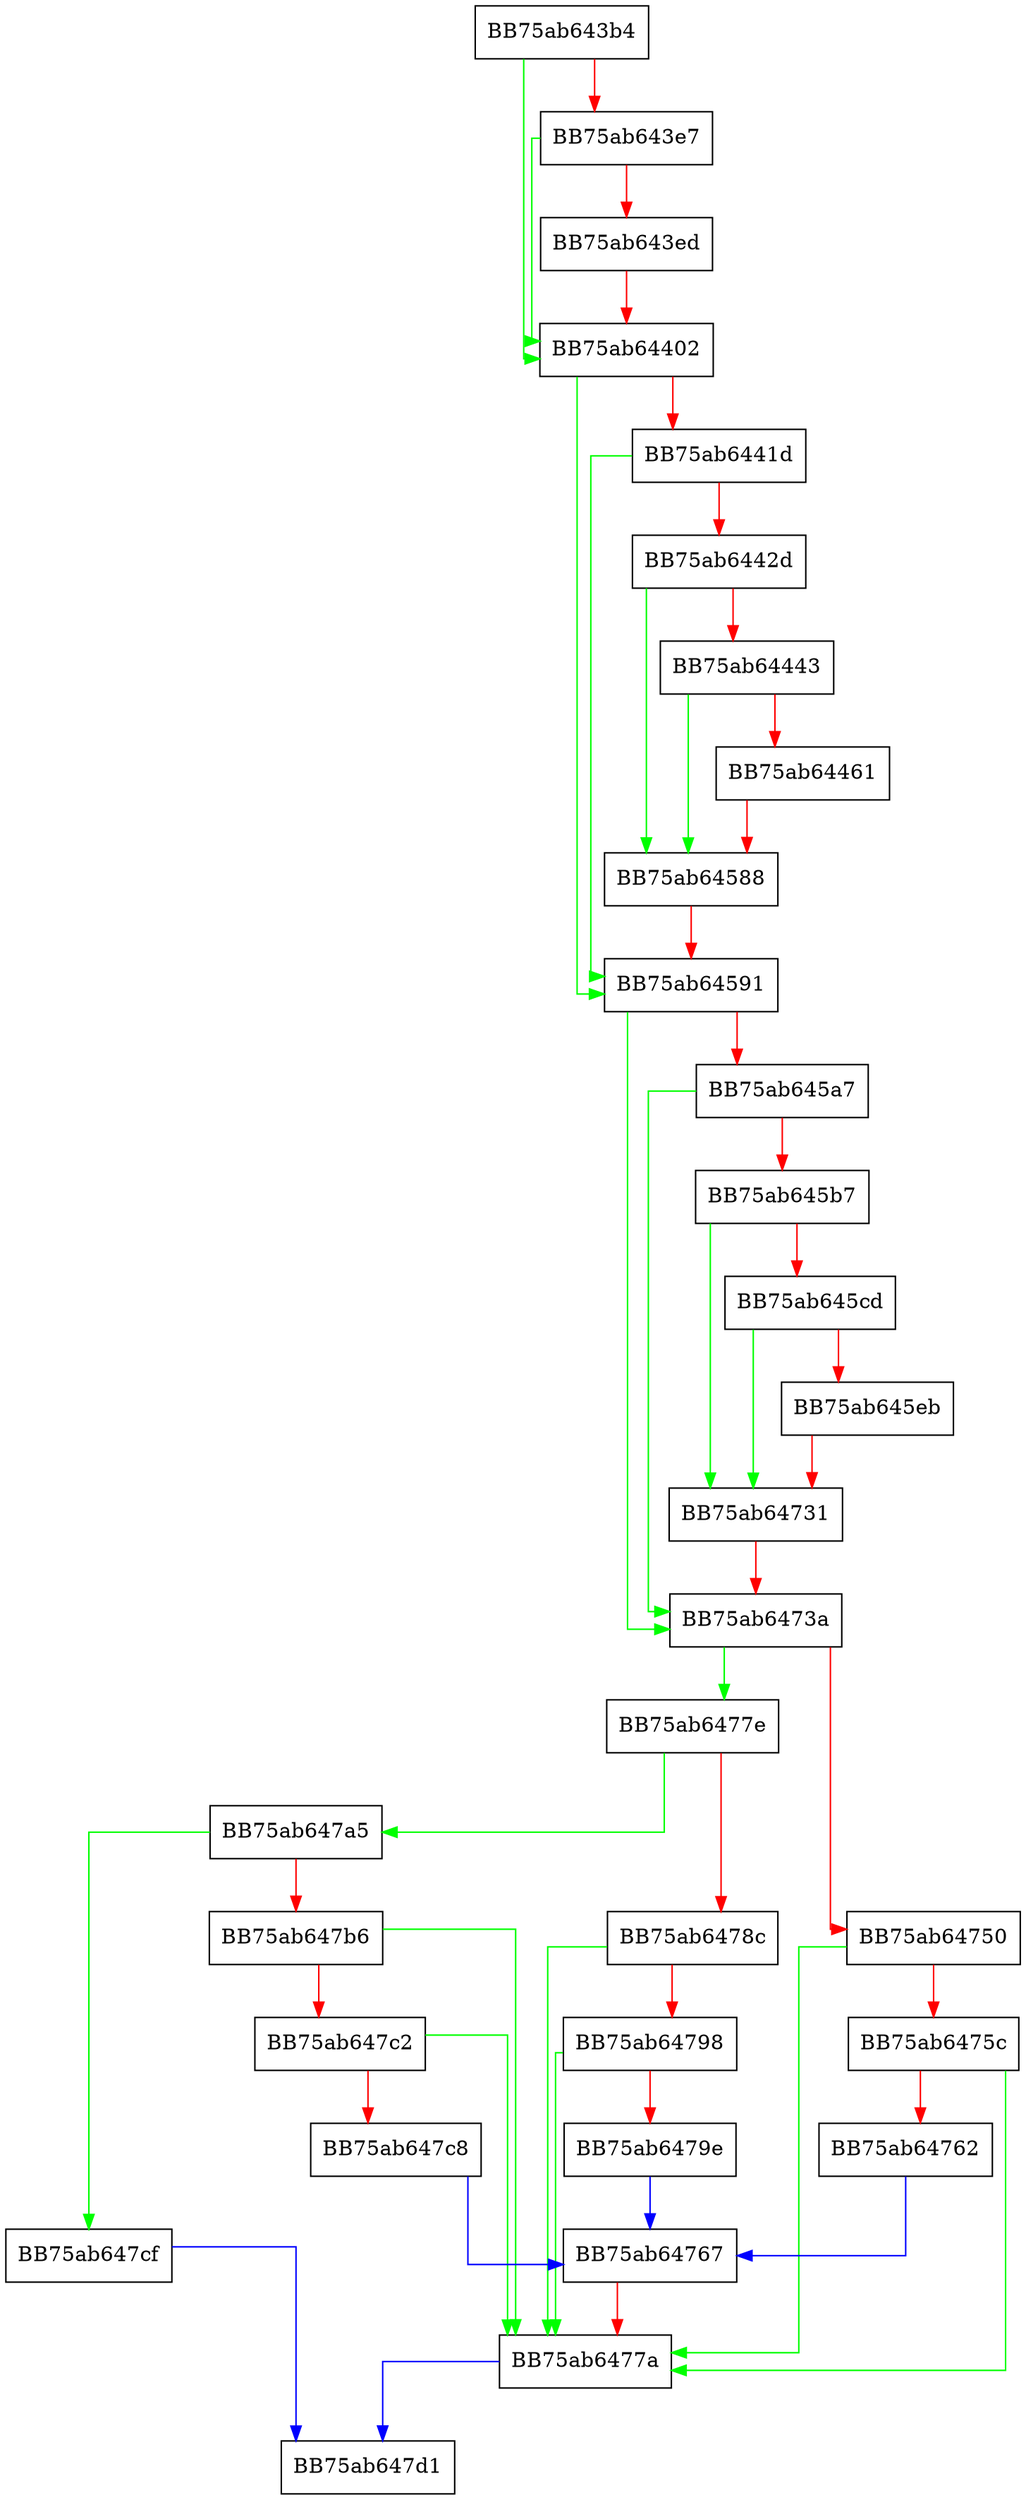 digraph RecreateCorruptedDb {
  node [shape="box"];
  graph [splines=ortho];
  BB75ab643b4 -> BB75ab64402 [color="green"];
  BB75ab643b4 -> BB75ab643e7 [color="red"];
  BB75ab643e7 -> BB75ab64402 [color="green"];
  BB75ab643e7 -> BB75ab643ed [color="red"];
  BB75ab643ed -> BB75ab64402 [color="red"];
  BB75ab64402 -> BB75ab64591 [color="green"];
  BB75ab64402 -> BB75ab6441d [color="red"];
  BB75ab6441d -> BB75ab64591 [color="green"];
  BB75ab6441d -> BB75ab6442d [color="red"];
  BB75ab6442d -> BB75ab64588 [color="green"];
  BB75ab6442d -> BB75ab64443 [color="red"];
  BB75ab64443 -> BB75ab64588 [color="green"];
  BB75ab64443 -> BB75ab64461 [color="red"];
  BB75ab64461 -> BB75ab64588 [color="red"];
  BB75ab64588 -> BB75ab64591 [color="red"];
  BB75ab64591 -> BB75ab6473a [color="green"];
  BB75ab64591 -> BB75ab645a7 [color="red"];
  BB75ab645a7 -> BB75ab6473a [color="green"];
  BB75ab645a7 -> BB75ab645b7 [color="red"];
  BB75ab645b7 -> BB75ab64731 [color="green"];
  BB75ab645b7 -> BB75ab645cd [color="red"];
  BB75ab645cd -> BB75ab64731 [color="green"];
  BB75ab645cd -> BB75ab645eb [color="red"];
  BB75ab645eb -> BB75ab64731 [color="red"];
  BB75ab64731 -> BB75ab6473a [color="red"];
  BB75ab6473a -> BB75ab6477e [color="green"];
  BB75ab6473a -> BB75ab64750 [color="red"];
  BB75ab64750 -> BB75ab6477a [color="green"];
  BB75ab64750 -> BB75ab6475c [color="red"];
  BB75ab6475c -> BB75ab6477a [color="green"];
  BB75ab6475c -> BB75ab64762 [color="red"];
  BB75ab64762 -> BB75ab64767 [color="blue"];
  BB75ab64767 -> BB75ab6477a [color="red"];
  BB75ab6477a -> BB75ab647d1 [color="blue"];
  BB75ab6477e -> BB75ab647a5 [color="green"];
  BB75ab6477e -> BB75ab6478c [color="red"];
  BB75ab6478c -> BB75ab6477a [color="green"];
  BB75ab6478c -> BB75ab64798 [color="red"];
  BB75ab64798 -> BB75ab6477a [color="green"];
  BB75ab64798 -> BB75ab6479e [color="red"];
  BB75ab6479e -> BB75ab64767 [color="blue"];
  BB75ab647a5 -> BB75ab647cf [color="green"];
  BB75ab647a5 -> BB75ab647b6 [color="red"];
  BB75ab647b6 -> BB75ab6477a [color="green"];
  BB75ab647b6 -> BB75ab647c2 [color="red"];
  BB75ab647c2 -> BB75ab6477a [color="green"];
  BB75ab647c2 -> BB75ab647c8 [color="red"];
  BB75ab647c8 -> BB75ab64767 [color="blue"];
  BB75ab647cf -> BB75ab647d1 [color="blue"];
}